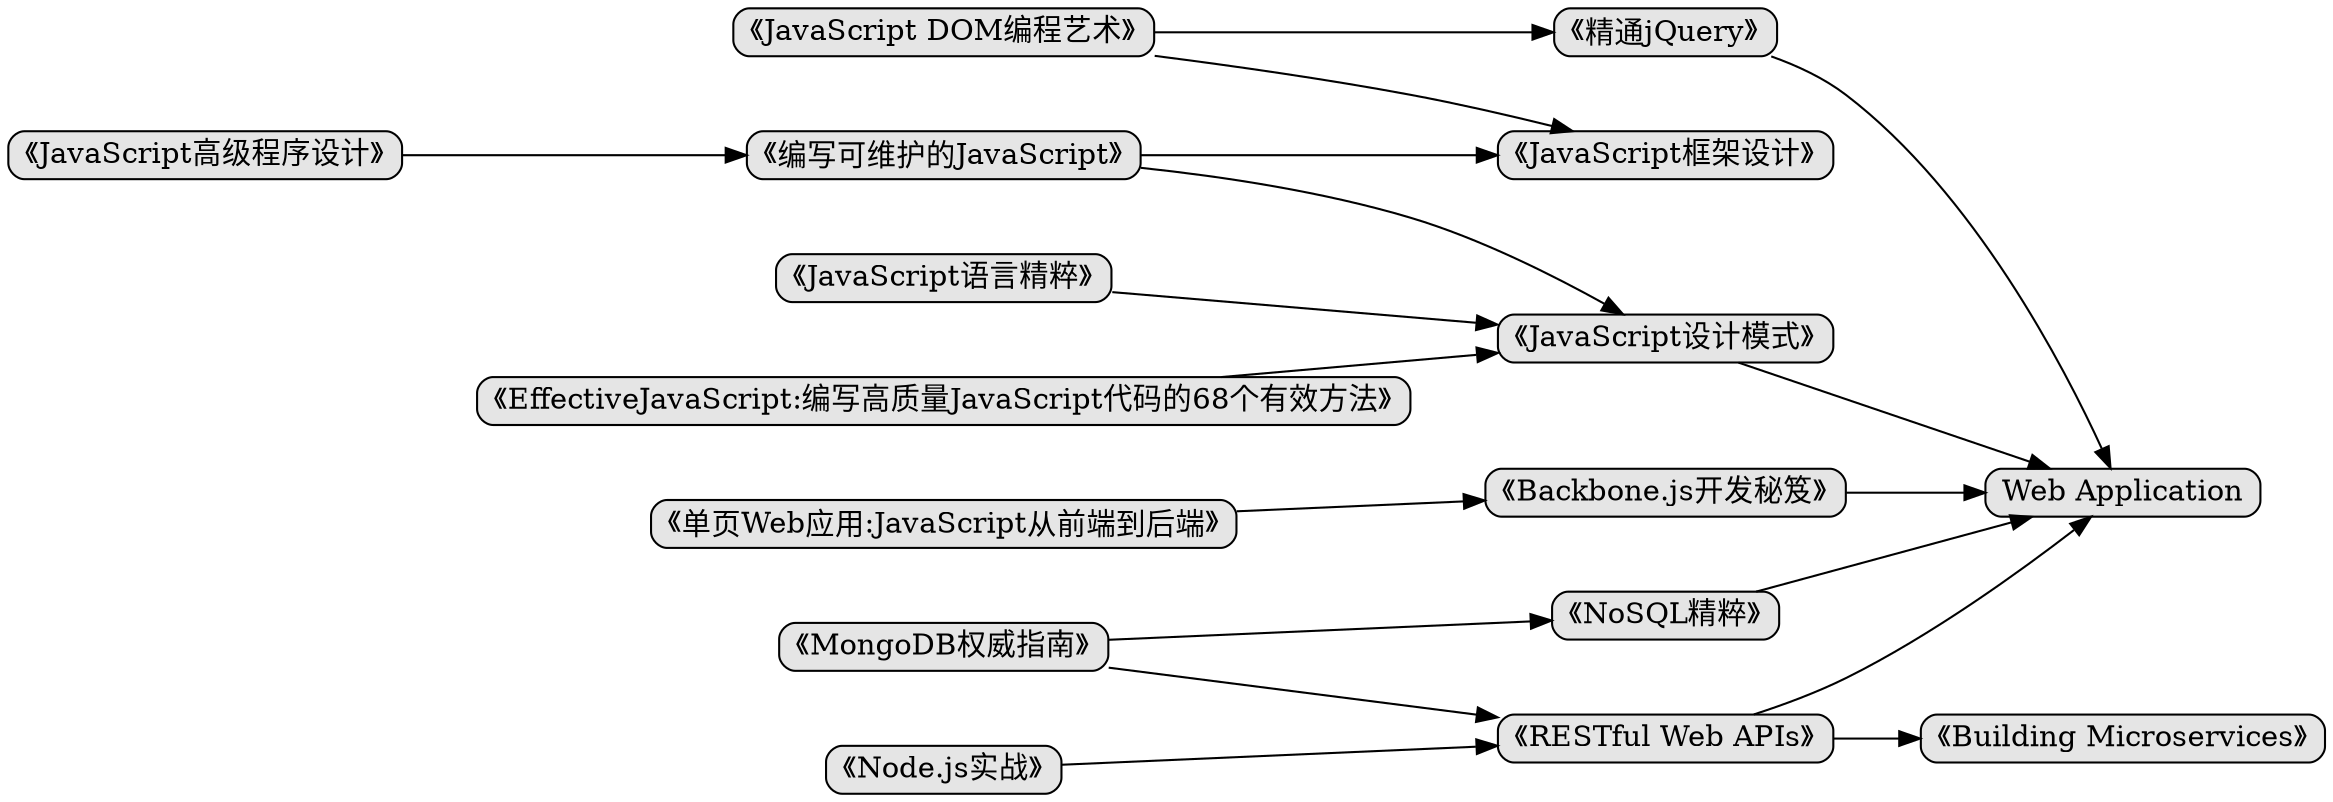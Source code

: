 digraph tree
{
    nodesep=0.5;
    charset="UTF-8";
    rankdir=LR;
    fixedsize=true;
    node [style="rounded,filled", width=0, height=0, shape=box, fillcolor="#E5E5E5", concentrate=true]

    "《JavaScript高级程序设计》" -> "《编写可维护的JavaScript》"
    "《编写可维护的JavaScript》" -> "《JavaScript设计模式》"
    "《EffectiveJavaScript:编写高质量JavaScript代码的68个有效方法》" -> "《JavaScript设计模式》"
    "《JavaScript语言精粹》" -> "《JavaScript设计模式》" -> "Web Application"
    "《单页Web应用:JavaScript从前端到后端》" -> "《Backbone.js开发秘笈》" -> "Web Application"
    "《JavaScript DOM编程艺术》" -> "《精通jQuery》" -> "Web Application"
    "《JavaScript DOM编程艺术》" -> "《JavaScript框架设计》"
    "《编写可维护的JavaScript》"  -> "《JavaScript框架设计》"
    "《Node.js实战》" -> "《RESTful Web APIs》" -> "Web Application"
    "《MongoDB权威指南》" -> "《NoSQL精粹》" -> "Web Application"
    "《MongoDB权威指南》" -> "《RESTful Web APIs》" -> "《Building Microservices》"
}
